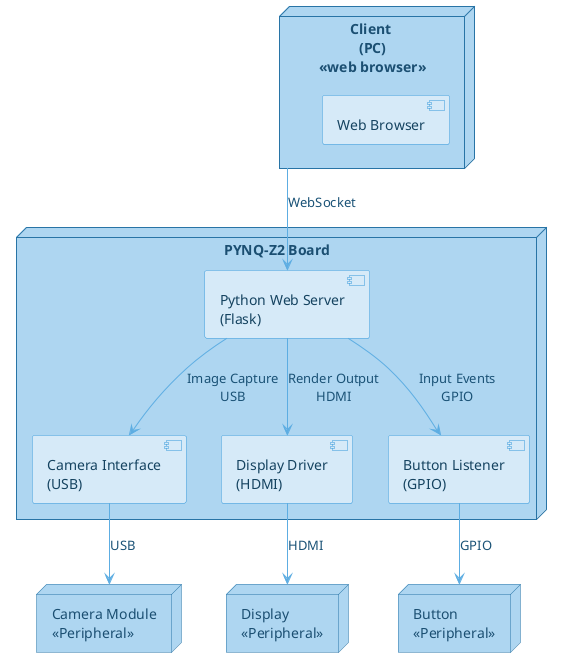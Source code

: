 @startuml
' Deployment Diagram for PYNQ-Z2 Web Server System (Blue Theme)

skinparam component {
    BackgroundColor #D6EAF8
    BorderColor #3498DB
    FontColor #154360
}
skinparam node {
    BackgroundColor #AED6F1
    BorderColor #2874A6
    FontColor #1B4F72
}
skinparam arrow {
    Color #5DADE2
    FontColor #1A5276
}

node "PYNQ-Z2 Board" as PYNQ {
    component "Python Web Server\n(Flask)" as Web
    component "Camera Interface\n(USB)" as Cam
    component "Display Driver\n(HDMI)" as Disp
    component "Button Listener\n(GPIO)" as Btn
}

node "Client \n(PC)\n<<web browser>>" as Client {
    component "Web Browser" as Browser
}

node "Camera Module\n<<Peripheral>>" as Camera
node "Button\n<<Peripheral>>" as Button
node "Display\n<<Peripheral>>" as Display

' Communication Links
Client --> Web : WebSocket
Web --> Cam : Image Capture\nUSB
Web --> Disp : Render Output\nHDMI
Web --> Btn : Input Events\nGPIO

Cam --> Camera : USB
Btn --> Button : GPIO
Disp --> Display : HDMI
@enduml
